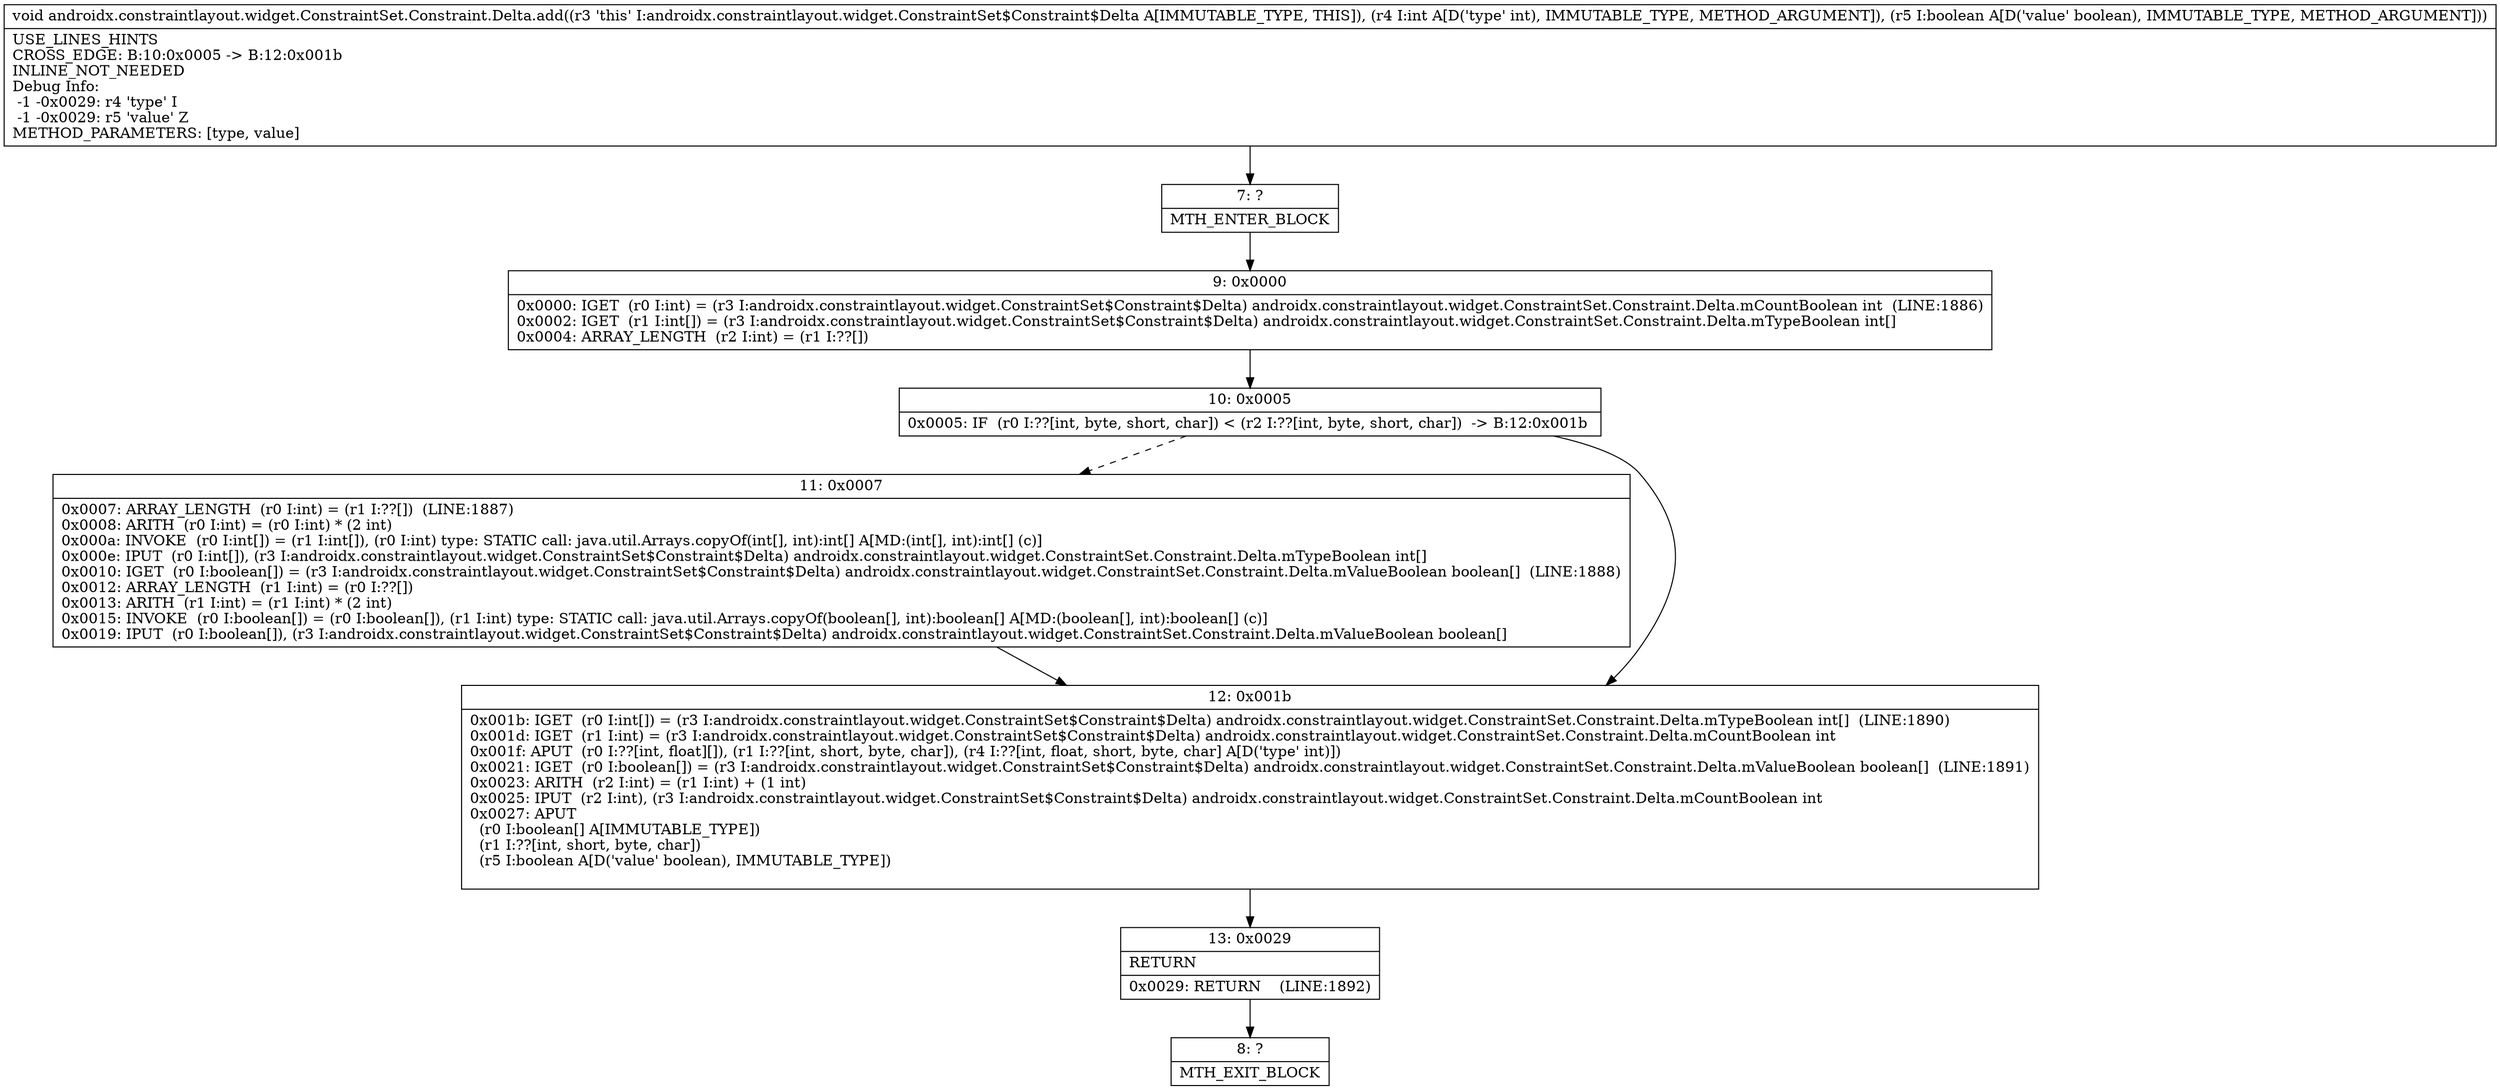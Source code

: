 digraph "CFG forandroidx.constraintlayout.widget.ConstraintSet.Constraint.Delta.add(IZ)V" {
Node_7 [shape=record,label="{7\:\ ?|MTH_ENTER_BLOCK\l}"];
Node_9 [shape=record,label="{9\:\ 0x0000|0x0000: IGET  (r0 I:int) = (r3 I:androidx.constraintlayout.widget.ConstraintSet$Constraint$Delta) androidx.constraintlayout.widget.ConstraintSet.Constraint.Delta.mCountBoolean int  (LINE:1886)\l0x0002: IGET  (r1 I:int[]) = (r3 I:androidx.constraintlayout.widget.ConstraintSet$Constraint$Delta) androidx.constraintlayout.widget.ConstraintSet.Constraint.Delta.mTypeBoolean int[] \l0x0004: ARRAY_LENGTH  (r2 I:int) = (r1 I:??[]) \l}"];
Node_10 [shape=record,label="{10\:\ 0x0005|0x0005: IF  (r0 I:??[int, byte, short, char]) \< (r2 I:??[int, byte, short, char])  \-\> B:12:0x001b \l}"];
Node_11 [shape=record,label="{11\:\ 0x0007|0x0007: ARRAY_LENGTH  (r0 I:int) = (r1 I:??[])  (LINE:1887)\l0x0008: ARITH  (r0 I:int) = (r0 I:int) * (2 int) \l0x000a: INVOKE  (r0 I:int[]) = (r1 I:int[]), (r0 I:int) type: STATIC call: java.util.Arrays.copyOf(int[], int):int[] A[MD:(int[], int):int[] (c)]\l0x000e: IPUT  (r0 I:int[]), (r3 I:androidx.constraintlayout.widget.ConstraintSet$Constraint$Delta) androidx.constraintlayout.widget.ConstraintSet.Constraint.Delta.mTypeBoolean int[] \l0x0010: IGET  (r0 I:boolean[]) = (r3 I:androidx.constraintlayout.widget.ConstraintSet$Constraint$Delta) androidx.constraintlayout.widget.ConstraintSet.Constraint.Delta.mValueBoolean boolean[]  (LINE:1888)\l0x0012: ARRAY_LENGTH  (r1 I:int) = (r0 I:??[]) \l0x0013: ARITH  (r1 I:int) = (r1 I:int) * (2 int) \l0x0015: INVOKE  (r0 I:boolean[]) = (r0 I:boolean[]), (r1 I:int) type: STATIC call: java.util.Arrays.copyOf(boolean[], int):boolean[] A[MD:(boolean[], int):boolean[] (c)]\l0x0019: IPUT  (r0 I:boolean[]), (r3 I:androidx.constraintlayout.widget.ConstraintSet$Constraint$Delta) androidx.constraintlayout.widget.ConstraintSet.Constraint.Delta.mValueBoolean boolean[] \l}"];
Node_12 [shape=record,label="{12\:\ 0x001b|0x001b: IGET  (r0 I:int[]) = (r3 I:androidx.constraintlayout.widget.ConstraintSet$Constraint$Delta) androidx.constraintlayout.widget.ConstraintSet.Constraint.Delta.mTypeBoolean int[]  (LINE:1890)\l0x001d: IGET  (r1 I:int) = (r3 I:androidx.constraintlayout.widget.ConstraintSet$Constraint$Delta) androidx.constraintlayout.widget.ConstraintSet.Constraint.Delta.mCountBoolean int \l0x001f: APUT  (r0 I:??[int, float][]), (r1 I:??[int, short, byte, char]), (r4 I:??[int, float, short, byte, char] A[D('type' int)]) \l0x0021: IGET  (r0 I:boolean[]) = (r3 I:androidx.constraintlayout.widget.ConstraintSet$Constraint$Delta) androidx.constraintlayout.widget.ConstraintSet.Constraint.Delta.mValueBoolean boolean[]  (LINE:1891)\l0x0023: ARITH  (r2 I:int) = (r1 I:int) + (1 int) \l0x0025: IPUT  (r2 I:int), (r3 I:androidx.constraintlayout.widget.ConstraintSet$Constraint$Delta) androidx.constraintlayout.widget.ConstraintSet.Constraint.Delta.mCountBoolean int \l0x0027: APUT  \l  (r0 I:boolean[] A[IMMUTABLE_TYPE])\l  (r1 I:??[int, short, byte, char])\l  (r5 I:boolean A[D('value' boolean), IMMUTABLE_TYPE])\l \l}"];
Node_13 [shape=record,label="{13\:\ 0x0029|RETURN\l|0x0029: RETURN    (LINE:1892)\l}"];
Node_8 [shape=record,label="{8\:\ ?|MTH_EXIT_BLOCK\l}"];
MethodNode[shape=record,label="{void androidx.constraintlayout.widget.ConstraintSet.Constraint.Delta.add((r3 'this' I:androidx.constraintlayout.widget.ConstraintSet$Constraint$Delta A[IMMUTABLE_TYPE, THIS]), (r4 I:int A[D('type' int), IMMUTABLE_TYPE, METHOD_ARGUMENT]), (r5 I:boolean A[D('value' boolean), IMMUTABLE_TYPE, METHOD_ARGUMENT]))  | USE_LINES_HINTS\lCROSS_EDGE: B:10:0x0005 \-\> B:12:0x001b\lINLINE_NOT_NEEDED\lDebug Info:\l  \-1 \-0x0029: r4 'type' I\l  \-1 \-0x0029: r5 'value' Z\lMETHOD_PARAMETERS: [type, value]\l}"];
MethodNode -> Node_7;Node_7 -> Node_9;
Node_9 -> Node_10;
Node_10 -> Node_11[style=dashed];
Node_10 -> Node_12;
Node_11 -> Node_12;
Node_12 -> Node_13;
Node_13 -> Node_8;
}

